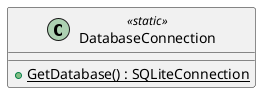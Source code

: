 @startuml
class DatabaseConnection <<static>> {
    + {static} GetDatabase() : SQLiteConnection
}
@enduml
